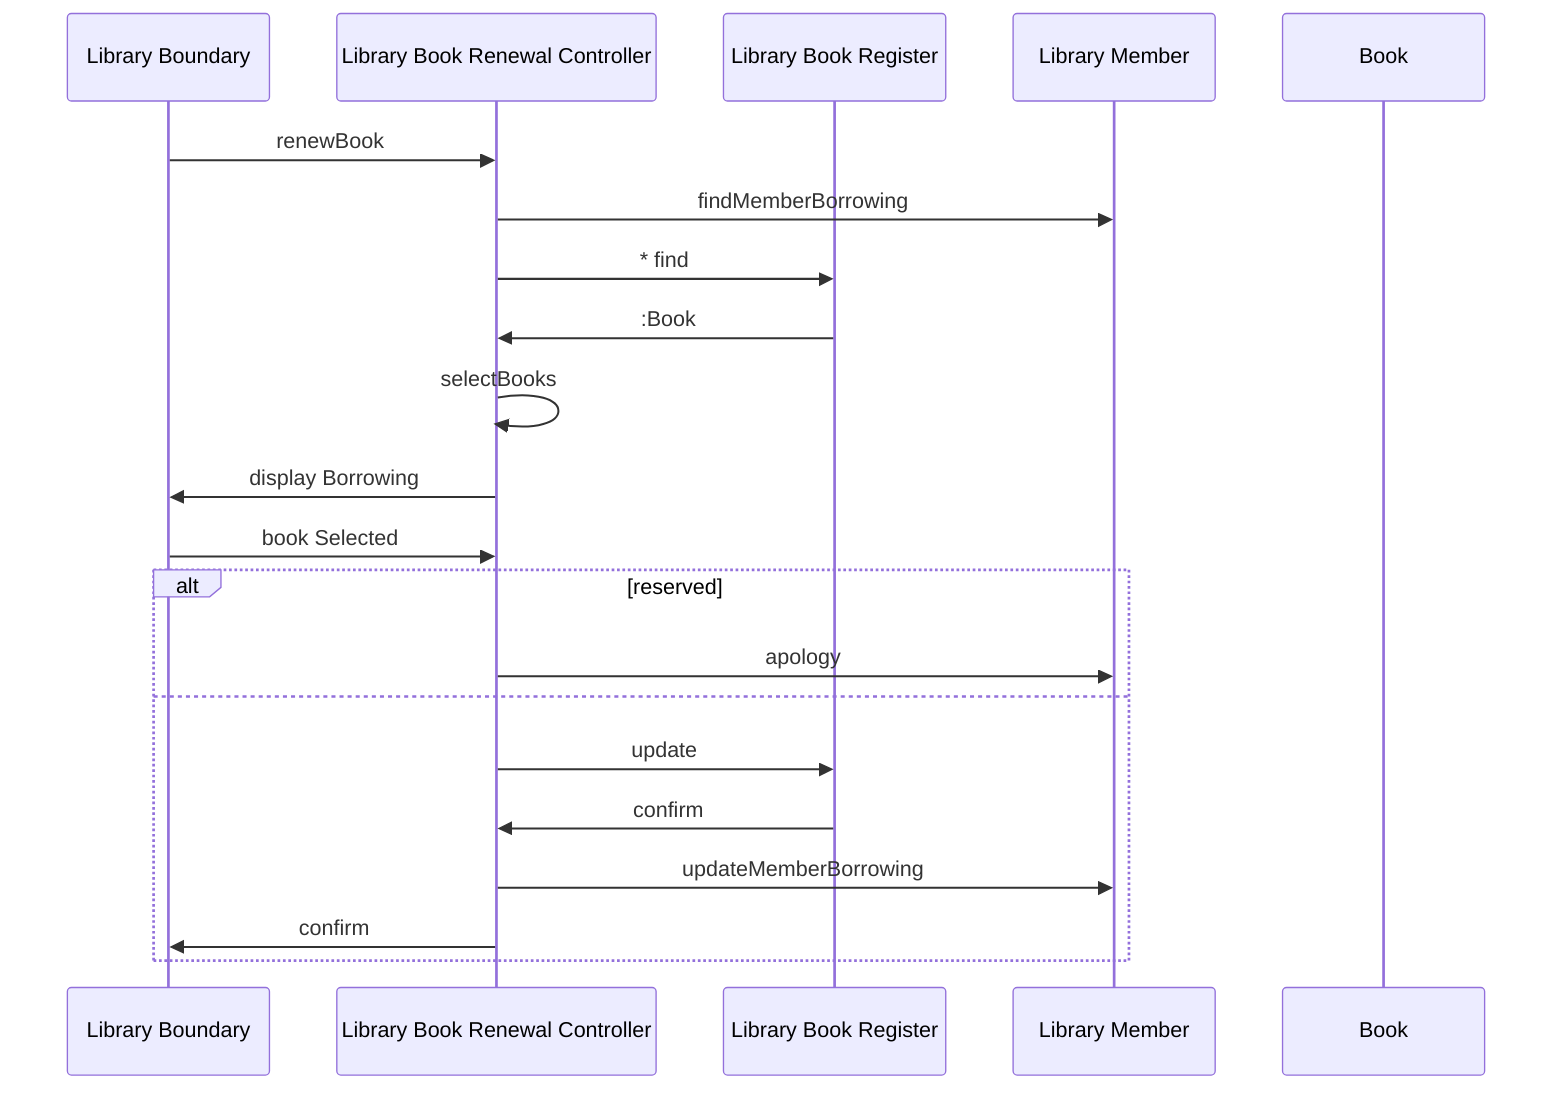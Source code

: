 sequenceDiagram
    participant Library Boundary
    participant Library Book Renewal Controller
    participant Library Book Register
    participant Library Member
    participant Book
    Library Boundary->>Library Book Renewal Controller: renewBook
    Library Book Renewal Controller->>Library Member: findMemberBorrowing
    Library Book Renewal Controller->>Library Book Register: * find
    Library Book Register->>Library Book Renewal Controller: :Book
    Library Book Renewal Controller->>Library Book Renewal Controller: selectBooks
    Library Book Renewal Controller->>Library Boundary: display Borrowing
    Library Boundary->>Library Book Renewal Controller: book Selected
    alt reserved
        Library Book Renewal Controller->>Library Member: apology
    else 
        Library Book Renewal Controller->>Library Book Register: update
        Library Book Register->>Library Book Renewal Controller: confirm
        Library Book Renewal Controller->>Library Member: updateMemberBorrowing
        Library Book Renewal Controller->>Library Boundary: confirm
    end
